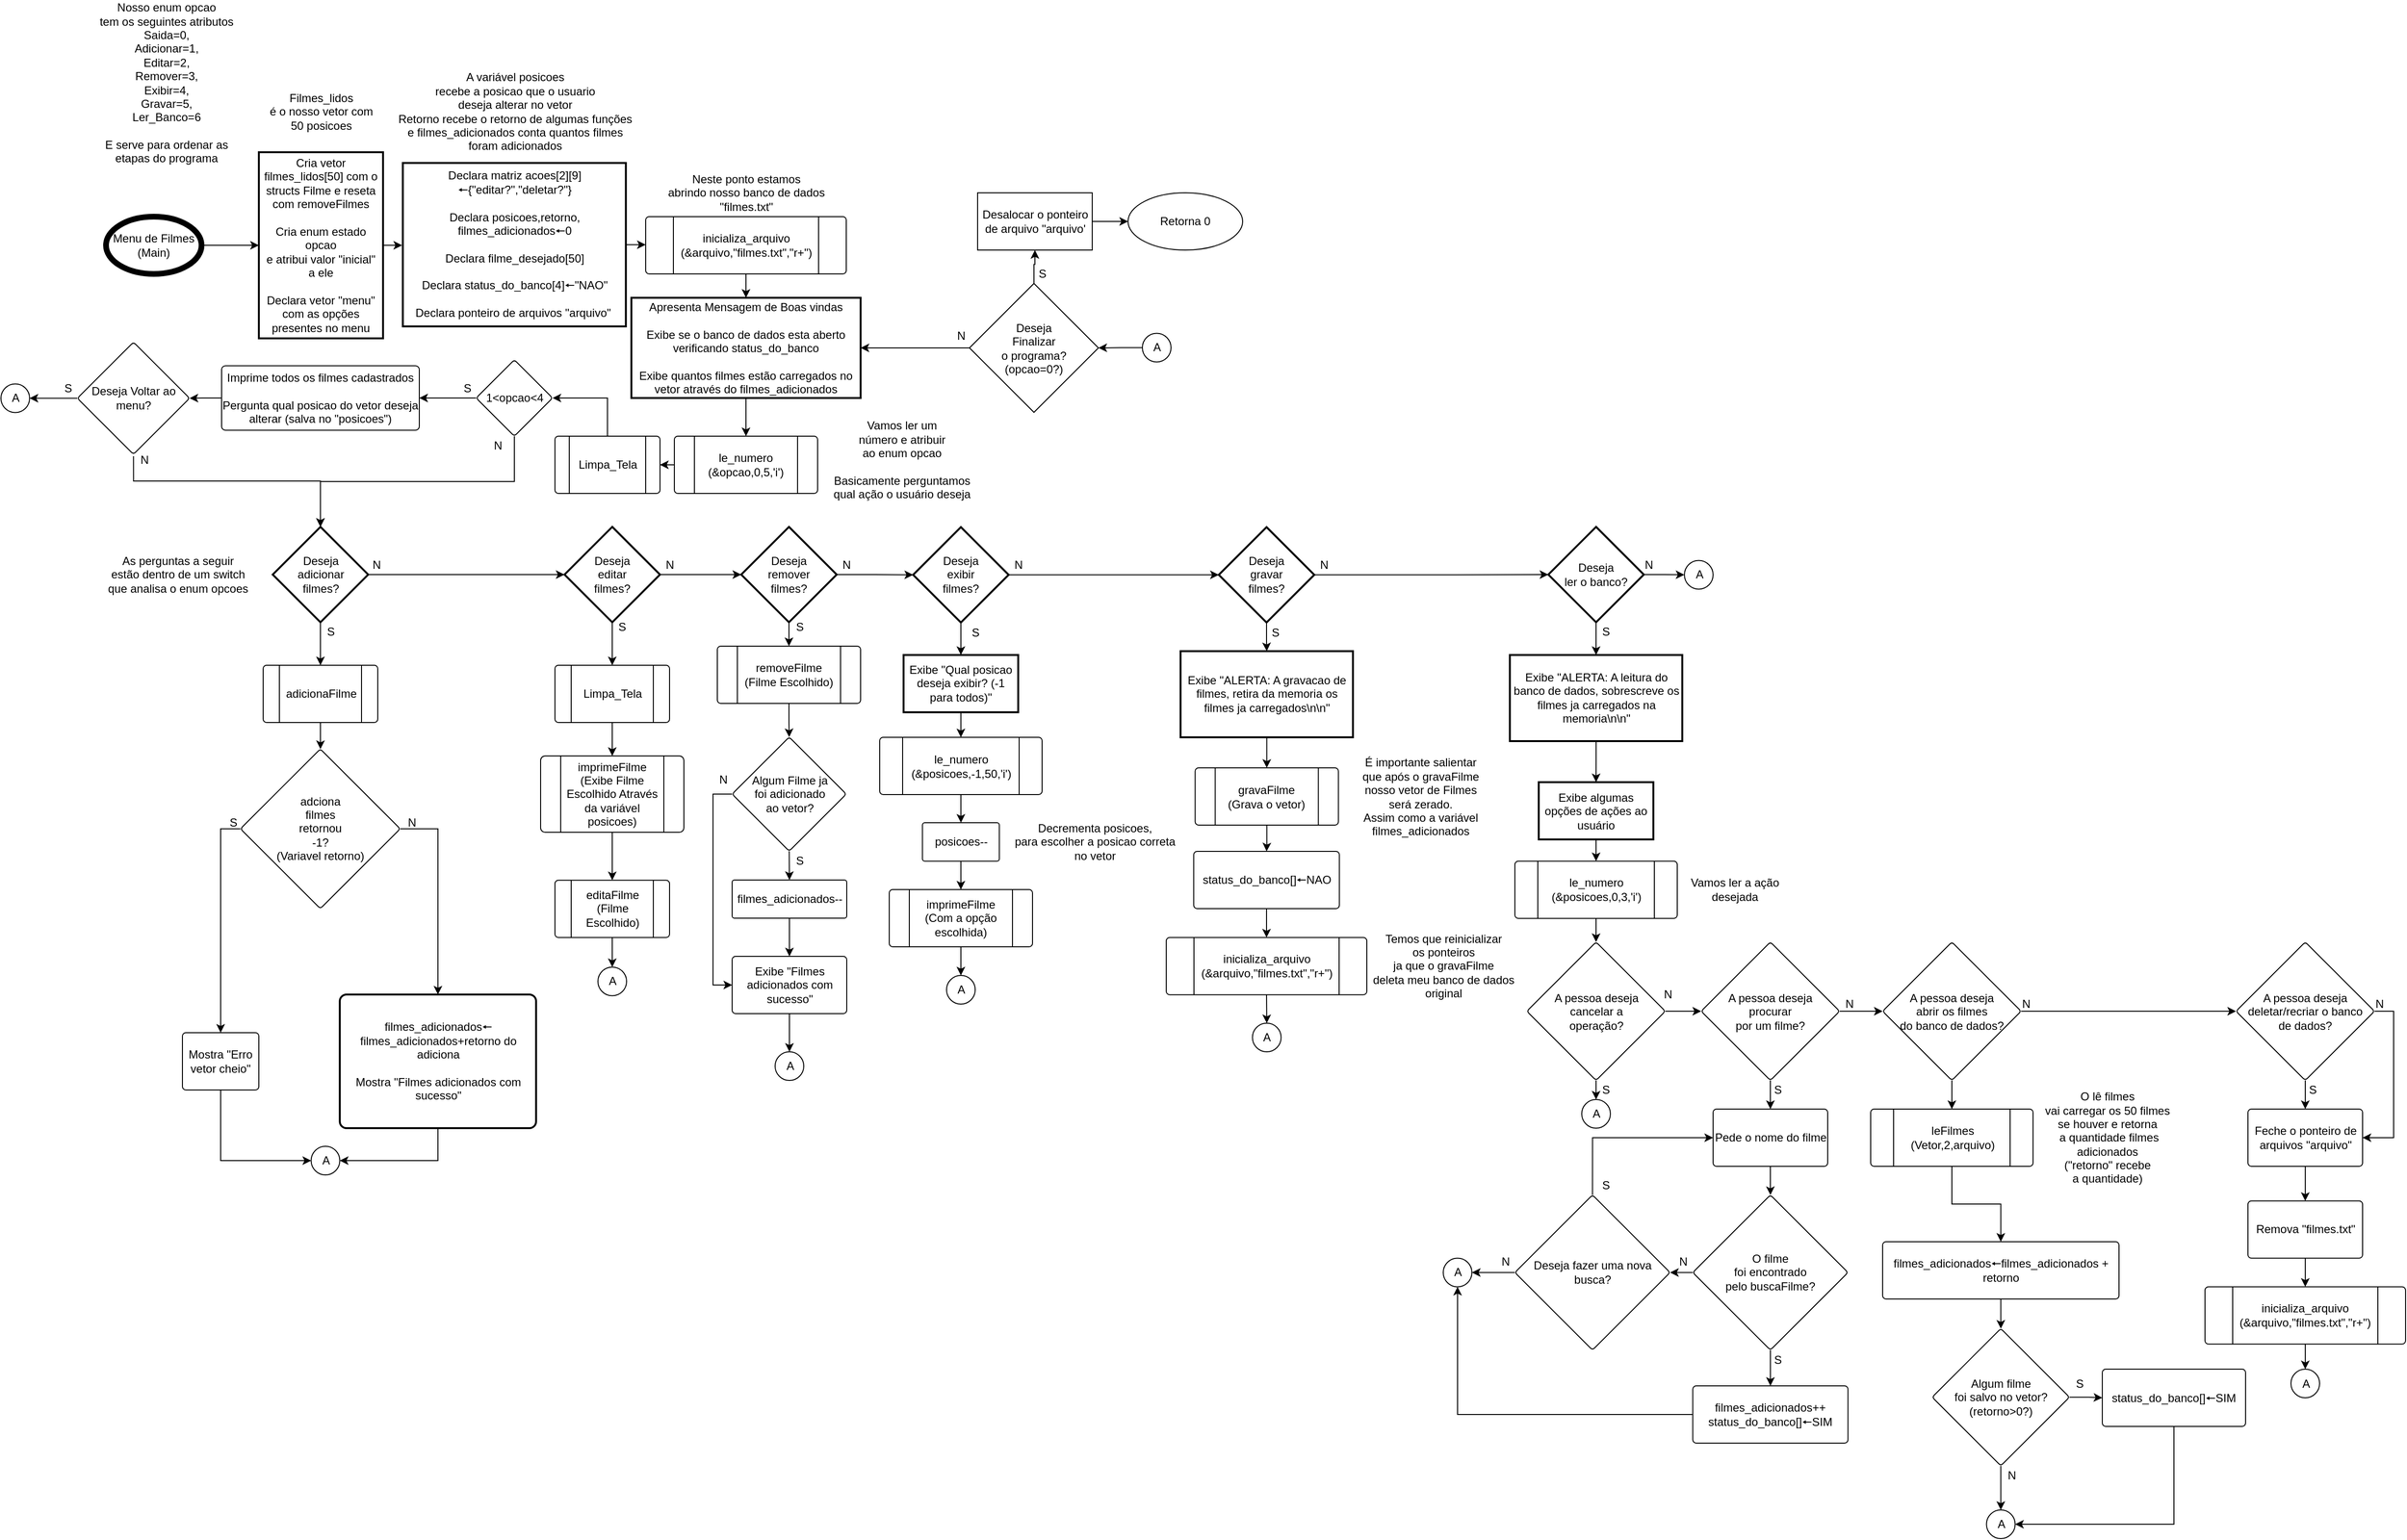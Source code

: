 <mxfile version="16.5.1" type="device"><diagram id="Ud6XmP46p4mkjTQLq35C" name="Página-1"><mxGraphModel dx="2167" dy="1426" grid="1" gridSize="10" guides="1" tooltips="1" connect="1" arrows="1" fold="1" page="1" pageScale="1" pageWidth="827" pageHeight="1169" math="0" shadow="0"><root><mxCell id="0"/><mxCell id="1" parent="0"/><mxCell id="E9pG4shymhDoh3PrT2Rx-2" value="" style="edgeStyle=orthogonalEdgeStyle;rounded=0;orthogonalLoop=1;jettySize=auto;html=1;" parent="1" source="AHd52NthcPXAeGz-p5AB-1" target="E9pG4shymhDoh3PrT2Rx-1" edge="1"><mxGeometry relative="1" as="geometry"/></mxCell><mxCell id="AHd52NthcPXAeGz-p5AB-1" value="Menu de Filmes&lt;br&gt;(Main)" style="strokeWidth=6;html=1;shape=mxgraph.flowchart.start_1;whiteSpace=wrap;" parent="1" vertex="1"><mxGeometry x="-810" y="95" width="100" height="60" as="geometry"/></mxCell><mxCell id="E9pG4shymhDoh3PrT2Rx-10" style="edgeStyle=orthogonalEdgeStyle;rounded=0;orthogonalLoop=1;jettySize=auto;html=1;exitX=0.5;exitY=1;exitDx=0;exitDy=0;entryX=0.5;entryY=0;entryDx=0;entryDy=0;" parent="1" source="AHd52NthcPXAeGz-p5AB-3" target="AHd52NthcPXAeGz-p5AB-107" edge="1"><mxGeometry relative="1" as="geometry"/></mxCell><mxCell id="AHd52NthcPXAeGz-p5AB-3" value="Apresenta Mensagem de Boas vindas&lt;br&gt;&lt;br&gt;Exibe se o banco de dados esta aberto verificando status_do_banco&lt;br&gt;&lt;br&gt;Exibe quantos filmes estão carregados no vetor através do filmes_adicionados" style="whiteSpace=wrap;html=1;strokeWidth=2;" parent="1" vertex="1"><mxGeometry x="-260" y="180" width="240" height="105" as="geometry"/></mxCell><mxCell id="E9pG4shymhDoh3PrT2Rx-18" value="" style="edgeStyle=orthogonalEdgeStyle;rounded=0;orthogonalLoop=1;jettySize=auto;html=1;" parent="1" source="AHd52NthcPXAeGz-p5AB-107" target="E9pG4shymhDoh3PrT2Rx-17" edge="1"><mxGeometry relative="1" as="geometry"/></mxCell><mxCell id="AHd52NthcPXAeGz-p5AB-107" value="le_numero&lt;br&gt;(&amp;amp;opcao,0,5,'i')" style="verticalLabelPosition=middle;verticalAlign=middle;html=1;shape=process;whiteSpace=wrap;rounded=1;size=0.14;arcSize=6;labelPosition=center;align=center;" parent="1" vertex="1"><mxGeometry x="-215" y="325" width="150" height="60" as="geometry"/></mxCell><mxCell id="98pu4lD_lLk-Yy8EJaFT-3" style="edgeStyle=orthogonalEdgeStyle;rounded=0;orthogonalLoop=1;jettySize=auto;html=1;exitX=0.5;exitY=1;exitDx=0;exitDy=0;exitPerimeter=0;entryX=0.5;entryY=0;entryDx=0;entryDy=0;" parent="1" source="AHd52NthcPXAeGz-p5AB-115" target="98pu4lD_lLk-Yy8EJaFT-2" edge="1"><mxGeometry relative="1" as="geometry"/></mxCell><mxCell id="98pu4lD_lLk-Yy8EJaFT-22" value="" style="edgeStyle=orthogonalEdgeStyle;rounded=0;orthogonalLoop=1;jettySize=auto;html=1;" parent="1" source="AHd52NthcPXAeGz-p5AB-115" target="98pu4lD_lLk-Yy8EJaFT-21" edge="1"><mxGeometry relative="1" as="geometry"/></mxCell><mxCell id="AHd52NthcPXAeGz-p5AB-115" value="Deseja&lt;br&gt;adicionar&lt;br&gt;filmes?" style="strokeWidth=2;html=1;shape=mxgraph.flowchart.decision;whiteSpace=wrap;" parent="1" vertex="1"><mxGeometry x="-635.5" y="420" width="100" height="100" as="geometry"/></mxCell><mxCell id="98pu4lD_lLk-Yy8EJaFT-5" value="" style="edgeStyle=orthogonalEdgeStyle;rounded=0;orthogonalLoop=1;jettySize=auto;html=1;" parent="1" source="98pu4lD_lLk-Yy8EJaFT-2" target="98pu4lD_lLk-Yy8EJaFT-4" edge="1"><mxGeometry relative="1" as="geometry"/></mxCell><mxCell id="98pu4lD_lLk-Yy8EJaFT-2" value="adicionaFilme" style="verticalLabelPosition=middle;verticalAlign=middle;html=1;shape=process;whiteSpace=wrap;rounded=1;size=0.14;arcSize=6;labelPosition=center;align=center;" parent="1" vertex="1"><mxGeometry x="-645.5" y="565" width="120" height="60" as="geometry"/></mxCell><mxCell id="98pu4lD_lLk-Yy8EJaFT-24" style="edgeStyle=orthogonalEdgeStyle;rounded=0;orthogonalLoop=1;jettySize=auto;html=1;exitX=0;exitY=0.5;exitDx=0;exitDy=0;entryX=0.5;entryY=0;entryDx=0;entryDy=0;" parent="1" source="98pu4lD_lLk-Yy8EJaFT-4" target="98pu4lD_lLk-Yy8EJaFT-16" edge="1"><mxGeometry relative="1" as="geometry"/></mxCell><mxCell id="98pu4lD_lLk-Yy8EJaFT-25" style="edgeStyle=orthogonalEdgeStyle;rounded=0;orthogonalLoop=1;jettySize=auto;html=1;exitX=1;exitY=0.5;exitDx=0;exitDy=0;entryX=0.5;entryY=0;entryDx=0;entryDy=0;" parent="1" source="98pu4lD_lLk-Yy8EJaFT-4" target="98pu4lD_lLk-Yy8EJaFT-7" edge="1"><mxGeometry relative="1" as="geometry"/></mxCell><mxCell id="98pu4lD_lLk-Yy8EJaFT-4" value="adciona&lt;br&gt;filmes&lt;br&gt;retornou&lt;br&gt;-1? &lt;br&gt;(Variavel retorno)" style="rhombus;whiteSpace=wrap;html=1;rounded=1;arcSize=6;" parent="1" vertex="1"><mxGeometry x="-669.25" y="652.75" width="167.25" height="167.25" as="geometry"/></mxCell><mxCell id="98pu4lD_lLk-Yy8EJaFT-28" style="edgeStyle=orthogonalEdgeStyle;rounded=0;orthogonalLoop=1;jettySize=auto;html=1;exitX=0.5;exitY=1;exitDx=0;exitDy=0;entryX=1;entryY=0.5;entryDx=0;entryDy=0;entryPerimeter=0;" parent="1" source="98pu4lD_lLk-Yy8EJaFT-7" target="98pu4lD_lLk-Yy8EJaFT-19" edge="1"><mxGeometry relative="1" as="geometry"/></mxCell><mxCell id="98pu4lD_lLk-Yy8EJaFT-7" value="filmes_adicionados🠔&lt;br&gt;filmes_adicionados+retorno do adiciona&lt;br&gt;&lt;br&gt;Mostra &quot;Filmes adicionados com sucesso&quot;" style="rounded=1;whiteSpace=wrap;html=1;absoluteArcSize=1;arcSize=14;strokeWidth=2;" parent="1" vertex="1"><mxGeometry x="-565.25" y="910" width="205.5" height="140" as="geometry"/></mxCell><mxCell id="98pu4lD_lLk-Yy8EJaFT-14" value="N" style="text;html=1;align=center;verticalAlign=middle;resizable=0;points=[];autosize=1;strokeColor=none;fillColor=none;" parent="1" vertex="1"><mxGeometry x="-500" y="720" width="20" height="20" as="geometry"/></mxCell><mxCell id="98pu4lD_lLk-Yy8EJaFT-15" value="S" style="text;html=1;align=center;verticalAlign=middle;resizable=0;points=[];autosize=1;strokeColor=none;fillColor=none;" parent="1" vertex="1"><mxGeometry x="-585.5" y="520" width="20" height="20" as="geometry"/></mxCell><mxCell id="98pu4lD_lLk-Yy8EJaFT-27" style="edgeStyle=orthogonalEdgeStyle;rounded=0;orthogonalLoop=1;jettySize=auto;html=1;exitX=0.5;exitY=1;exitDx=0;exitDy=0;entryX=0;entryY=0.5;entryDx=0;entryDy=0;entryPerimeter=0;" parent="1" source="98pu4lD_lLk-Yy8EJaFT-16" target="98pu4lD_lLk-Yy8EJaFT-19" edge="1"><mxGeometry relative="1" as="geometry"/></mxCell><mxCell id="98pu4lD_lLk-Yy8EJaFT-16" value="Mostra &quot;Erro vetor cheio&quot;" style="whiteSpace=wrap;html=1;rounded=1;arcSize=6;" parent="1" vertex="1"><mxGeometry x="-730" y="950" width="80" height="60" as="geometry"/></mxCell><mxCell id="98pu4lD_lLk-Yy8EJaFT-19" value="A" style="verticalLabelPosition=middle;verticalAlign=middle;html=1;shape=mxgraph.flowchart.on-page_reference;labelPosition=center;align=center;" parent="1" vertex="1"><mxGeometry x="-595.25" y="1069" width="30" height="30" as="geometry"/></mxCell><mxCell id="98pu4lD_lLk-Yy8EJaFT-55" value="" style="edgeStyle=orthogonalEdgeStyle;rounded=0;orthogonalLoop=1;jettySize=auto;html=1;" parent="1" source="98pu4lD_lLk-Yy8EJaFT-21" target="98pu4lD_lLk-Yy8EJaFT-54" edge="1"><mxGeometry relative="1" as="geometry"/></mxCell><mxCell id="uqaO4iVLsbsrMHPiKh4o-12" style="edgeStyle=orthogonalEdgeStyle;rounded=0;orthogonalLoop=1;jettySize=auto;html=1;exitX=0.5;exitY=1;exitDx=0;exitDy=0;exitPerimeter=0;entryX=0.5;entryY=0;entryDx=0;entryDy=0;" parent="1" source="98pu4lD_lLk-Yy8EJaFT-21" target="uqaO4iVLsbsrMHPiKh4o-11" edge="1"><mxGeometry relative="1" as="geometry"/></mxCell><mxCell id="98pu4lD_lLk-Yy8EJaFT-21" value="Deseja&lt;br&gt;editar&lt;br&gt;filmes?" style="strokeWidth=2;html=1;shape=mxgraph.flowchart.decision;whiteSpace=wrap;" parent="1" vertex="1"><mxGeometry x="-330" y="420" width="100" height="100" as="geometry"/></mxCell><mxCell id="98pu4lD_lLk-Yy8EJaFT-23" value="N" style="text;html=1;align=center;verticalAlign=middle;resizable=0;points=[];autosize=1;strokeColor=none;fillColor=none;" parent="1" vertex="1"><mxGeometry x="-537.5" y="450" width="20" height="20" as="geometry"/></mxCell><mxCell id="98pu4lD_lLk-Yy8EJaFT-26" value="S" style="text;html=1;align=center;verticalAlign=middle;resizable=0;points=[];autosize=1;strokeColor=none;fillColor=none;" parent="1" vertex="1"><mxGeometry x="-687" y="720" width="20" height="20" as="geometry"/></mxCell><mxCell id="98pu4lD_lLk-Yy8EJaFT-31" value="S" style="text;html=1;align=center;verticalAlign=middle;resizable=0;points=[];autosize=1;strokeColor=none;fillColor=none;" parent="1" vertex="1"><mxGeometry x="-280" y="515" width="20" height="20" as="geometry"/></mxCell><mxCell id="98pu4lD_lLk-Yy8EJaFT-42" style="edgeStyle=orthogonalEdgeStyle;rounded=0;orthogonalLoop=1;jettySize=auto;html=1;exitX=0.5;exitY=1;exitDx=0;exitDy=0;entryX=0.5;entryY=0;entryDx=0;entryDy=0;" parent="1" source="98pu4lD_lLk-Yy8EJaFT-39" target="98pu4lD_lLk-Yy8EJaFT-41" edge="1"><mxGeometry relative="1" as="geometry"/></mxCell><mxCell id="98pu4lD_lLk-Yy8EJaFT-39" value="imprimeFilme&lt;br&gt;(Exibe Filme Escolhido Através da variável posicoes)" style="verticalLabelPosition=middle;verticalAlign=middle;html=1;shape=process;whiteSpace=wrap;rounded=1;size=0.14;arcSize=6;labelPosition=center;align=center;" parent="1" vertex="1"><mxGeometry x="-355" y="660" width="150" height="80" as="geometry"/></mxCell><mxCell id="98pu4lD_lLk-Yy8EJaFT-44" style="edgeStyle=orthogonalEdgeStyle;rounded=0;orthogonalLoop=1;jettySize=auto;html=1;exitX=0.5;exitY=1;exitDx=0;exitDy=0;entryX=0.5;entryY=0;entryDx=0;entryDy=0;entryPerimeter=0;" parent="1" source="98pu4lD_lLk-Yy8EJaFT-41" target="98pu4lD_lLk-Yy8EJaFT-43" edge="1"><mxGeometry relative="1" as="geometry"/></mxCell><mxCell id="98pu4lD_lLk-Yy8EJaFT-41" value="editaFilme&lt;br&gt;(Filme Escolhido)" style="verticalLabelPosition=middle;verticalAlign=middle;html=1;shape=process;whiteSpace=wrap;rounded=1;size=0.14;arcSize=6;labelPosition=center;align=center;" parent="1" vertex="1"><mxGeometry x="-340" y="790.25" width="120" height="60" as="geometry"/></mxCell><mxCell id="98pu4lD_lLk-Yy8EJaFT-43" value="A" style="verticalLabelPosition=middle;verticalAlign=middle;html=1;shape=mxgraph.flowchart.on-page_reference;labelPosition=center;align=center;" parent="1" vertex="1"><mxGeometry x="-295" y="881.25" width="30" height="30" as="geometry"/></mxCell><mxCell id="98pu4lD_lLk-Yy8EJaFT-84" value="" style="edgeStyle=orthogonalEdgeStyle;rounded=0;orthogonalLoop=1;jettySize=auto;html=1;" parent="1" source="98pu4lD_lLk-Yy8EJaFT-54" target="98pu4lD_lLk-Yy8EJaFT-83" edge="1"><mxGeometry relative="1" as="geometry"/></mxCell><mxCell id="fxaLZQogi-Dg_vudFJuK-6" style="edgeStyle=orthogonalEdgeStyle;rounded=0;orthogonalLoop=1;jettySize=auto;html=1;exitX=0.5;exitY=1;exitDx=0;exitDy=0;exitPerimeter=0;entryX=0.5;entryY=0;entryDx=0;entryDy=0;" parent="1" source="98pu4lD_lLk-Yy8EJaFT-54" edge="1"><mxGeometry relative="1" as="geometry"><mxPoint x="-95" y="545" as="targetPoint"/></mxGeometry></mxCell><mxCell id="98pu4lD_lLk-Yy8EJaFT-54" value="Deseja&lt;br&gt;remover&lt;br&gt;filmes?" style="strokeWidth=2;html=1;shape=mxgraph.flowchart.decision;whiteSpace=wrap;" parent="1" vertex="1"><mxGeometry x="-145" y="420" width="100" height="100" as="geometry"/></mxCell><mxCell id="98pu4lD_lLk-Yy8EJaFT-56" value="N" style="text;html=1;align=center;verticalAlign=middle;resizable=0;points=[];autosize=1;strokeColor=none;fillColor=none;" parent="1" vertex="1"><mxGeometry x="-230.5" y="450" width="20" height="20" as="geometry"/></mxCell><mxCell id="98pu4lD_lLk-Yy8EJaFT-65" value="S" style="text;html=1;align=center;verticalAlign=middle;resizable=0;points=[];autosize=1;strokeColor=none;fillColor=none;" parent="1" vertex="1"><mxGeometry x="-94.5" y="515" width="20" height="20" as="geometry"/></mxCell><mxCell id="uqaO4iVLsbsrMHPiKh4o-15" value="" style="edgeStyle=orthogonalEdgeStyle;rounded=0;orthogonalLoop=1;jettySize=auto;html=1;" parent="1" source="98pu4lD_lLk-Yy8EJaFT-77" target="uqaO4iVLsbsrMHPiKh4o-14" edge="1"><mxGeometry relative="1" as="geometry"/></mxCell><mxCell id="98pu4lD_lLk-Yy8EJaFT-77" value="removeFilme&lt;br&gt;(Filme Escolhido)" style="verticalLabelPosition=middle;verticalAlign=middle;html=1;shape=process;whiteSpace=wrap;rounded=1;size=0.14;arcSize=6;labelPosition=center;align=center;" parent="1" vertex="1"><mxGeometry x="-170" y="545" width="150" height="60" as="geometry"/></mxCell><mxCell id="98pu4lD_lLk-Yy8EJaFT-81" value="A" style="verticalLabelPosition=middle;verticalAlign=middle;html=1;shape=mxgraph.flowchart.on-page_reference;labelPosition=center;align=center;" parent="1" vertex="1"><mxGeometry x="-109.5" y="970" width="30" height="30" as="geometry"/></mxCell><mxCell id="98pu4lD_lLk-Yy8EJaFT-105" value="" style="edgeStyle=orthogonalEdgeStyle;rounded=0;orthogonalLoop=1;jettySize=auto;html=1;" parent="1" source="98pu4lD_lLk-Yy8EJaFT-83" target="98pu4lD_lLk-Yy8EJaFT-104" edge="1"><mxGeometry relative="1" as="geometry"/></mxCell><mxCell id="uqaO4iVLsbsrMHPiKh4o-27" value="" style="edgeStyle=orthogonalEdgeStyle;rounded=0;orthogonalLoop=1;jettySize=auto;html=1;" parent="1" source="98pu4lD_lLk-Yy8EJaFT-83" target="uqaO4iVLsbsrMHPiKh4o-26" edge="1"><mxGeometry relative="1" as="geometry"/></mxCell><mxCell id="98pu4lD_lLk-Yy8EJaFT-83" value="Deseja&lt;br&gt;exibir&lt;br&gt;filmes?" style="strokeWidth=2;html=1;shape=mxgraph.flowchart.decision;whiteSpace=wrap;" parent="1" vertex="1"><mxGeometry x="35" y="420.25" width="100" height="100" as="geometry"/></mxCell><mxCell id="98pu4lD_lLk-Yy8EJaFT-85" value="N" style="text;html=1;align=center;verticalAlign=middle;resizable=0;points=[];autosize=1;strokeColor=none;fillColor=none;" parent="1" vertex="1"><mxGeometry x="-45" y="450" width="20" height="20" as="geometry"/></mxCell><mxCell id="uqaO4iVLsbsrMHPiKh4o-32" style="edgeStyle=orthogonalEdgeStyle;rounded=0;orthogonalLoop=1;jettySize=auto;html=1;exitX=0.5;exitY=1;exitDx=0;exitDy=0;entryX=0.5;entryY=0;entryDx=0;entryDy=0;entryPerimeter=0;" parent="1" source="98pu4lD_lLk-Yy8EJaFT-99" target="98pu4lD_lLk-Yy8EJaFT-101" edge="1"><mxGeometry relative="1" as="geometry"/></mxCell><mxCell id="98pu4lD_lLk-Yy8EJaFT-99" value="imprimeFilme&lt;br&gt;(Com a opção escolhida)" style="verticalLabelPosition=middle;verticalAlign=middle;html=1;shape=process;whiteSpace=wrap;rounded=1;size=0.14;arcSize=6;labelPosition=center;align=center;" parent="1" vertex="1"><mxGeometry x="10" y="800" width="150" height="60" as="geometry"/></mxCell><mxCell id="98pu4lD_lLk-Yy8EJaFT-101" value="A" style="verticalLabelPosition=middle;verticalAlign=middle;html=1;shape=mxgraph.flowchart.on-page_reference;labelPosition=center;align=center;" parent="1" vertex="1"><mxGeometry x="70" y="890" width="30" height="30" as="geometry"/></mxCell><mxCell id="Gcl_6N8S_hH8xfXhVwGY-8" value="" style="edgeStyle=orthogonalEdgeStyle;rounded=0;orthogonalLoop=1;jettySize=auto;html=1;" edge="1" parent="1" source="98pu4lD_lLk-Yy8EJaFT-104" target="Gcl_6N8S_hH8xfXhVwGY-7"><mxGeometry relative="1" as="geometry"/></mxCell><mxCell id="Gcl_6N8S_hH8xfXhVwGY-17" style="edgeStyle=orthogonalEdgeStyle;rounded=0;orthogonalLoop=1;jettySize=auto;html=1;exitX=1;exitY=0.5;exitDx=0;exitDy=0;exitPerimeter=0;entryX=0;entryY=0.5;entryDx=0;entryDy=0;entryPerimeter=0;" edge="1" parent="1" source="98pu4lD_lLk-Yy8EJaFT-104" target="Gcl_6N8S_hH8xfXhVwGY-16"><mxGeometry relative="1" as="geometry"/></mxCell><mxCell id="98pu4lD_lLk-Yy8EJaFT-104" value="Deseja&lt;br&gt;gravar&lt;br&gt;filmes?" style="strokeWidth=2;html=1;shape=mxgraph.flowchart.decision;whiteSpace=wrap;" parent="1" vertex="1"><mxGeometry x="355" y="420.25" width="100" height="100" as="geometry"/></mxCell><mxCell id="98pu4lD_lLk-Yy8EJaFT-106" value="N" style="text;html=1;align=center;verticalAlign=middle;resizable=0;points=[];autosize=1;strokeColor=none;fillColor=none;" parent="1" vertex="1"><mxGeometry x="135" y="450.25" width="20" height="20" as="geometry"/></mxCell><mxCell id="Gcl_6N8S_hH8xfXhVwGY-11" value="" style="edgeStyle=orthogonalEdgeStyle;rounded=0;orthogonalLoop=1;jettySize=auto;html=1;" edge="1" parent="1" source="98pu4lD_lLk-Yy8EJaFT-107" target="Gcl_6N8S_hH8xfXhVwGY-10"><mxGeometry relative="1" as="geometry"/></mxCell><mxCell id="98pu4lD_lLk-Yy8EJaFT-107" value="gravaFilme&lt;br&gt;(Grava o vetor)" style="verticalLabelPosition=middle;verticalAlign=middle;html=1;shape=process;whiteSpace=wrap;rounded=1;size=0.14;arcSize=6;labelPosition=center;align=center;" parent="1" vertex="1"><mxGeometry x="330.25" y="672.5" width="150" height="60" as="geometry"/></mxCell><mxCell id="98pu4lD_lLk-Yy8EJaFT-110" value="S" style="text;html=1;align=center;verticalAlign=middle;resizable=0;points=[];autosize=1;strokeColor=none;fillColor=none;" parent="1" vertex="1"><mxGeometry x="404" y="520.5" width="20" height="20" as="geometry"/></mxCell><mxCell id="98pu4lD_lLk-Yy8EJaFT-112" value="A" style="verticalLabelPosition=middle;verticalAlign=middle;html=1;shape=mxgraph.flowchart.on-page_reference;labelPosition=center;align=center;" parent="1" vertex="1"><mxGeometry x="390.25" y="940" width="30" height="30" as="geometry"/></mxCell><mxCell id="fxaLZQogi-Dg_vudFJuK-13" value="N" style="text;html=1;align=center;verticalAlign=middle;resizable=0;points=[];autosize=1;strokeColor=none;fillColor=none;" parent="1" vertex="1"><mxGeometry x="455" y="450" width="20" height="20" as="geometry"/></mxCell><mxCell id="E9pG4shymhDoh3PrT2Rx-5" value="" style="edgeStyle=orthogonalEdgeStyle;rounded=0;orthogonalLoop=1;jettySize=auto;html=1;" parent="1" source="E9pG4shymhDoh3PrT2Rx-1" target="E9pG4shymhDoh3PrT2Rx-4" edge="1"><mxGeometry relative="1" as="geometry"/></mxCell><mxCell id="E9pG4shymhDoh3PrT2Rx-1" value="&lt;span&gt;Cria vetor filmes_lidos[50] com o structs Filme e reseta com removeFilmes&lt;/span&gt;&lt;br&gt;&lt;br&gt;&lt;span&gt;Cria enum estado opcao&lt;/span&gt;&lt;br&gt;&lt;span&gt;e atribui valor &quot;inicial&quot;&lt;/span&gt;&lt;br&gt;&lt;span&gt;a ele&lt;/span&gt;&lt;br&gt;&lt;br&gt;&lt;span&gt;Declara vetor &quot;menu&quot; com as opções presentes no menu&lt;/span&gt;" style="whiteSpace=wrap;html=1;strokeWidth=2;" parent="1" vertex="1"><mxGeometry x="-650" y="27.5" width="130" height="195" as="geometry"/></mxCell><mxCell id="E9pG4shymhDoh3PrT2Rx-3" value="Nosso enum opcao&lt;br&gt;tem os seguintes atributos&lt;br&gt;&lt;div&gt;Saida=0,&lt;/div&gt;&lt;div&gt;Adicionar=1,&lt;/div&gt;&lt;div&gt;Editar=2,&lt;/div&gt;&lt;div&gt;Remover=3,&lt;/div&gt;&lt;div&gt;Exibir=4,&lt;/div&gt;&lt;div&gt;Gravar=5,&lt;/div&gt;&lt;div&gt;Ler_Banco=6&lt;br&gt;&lt;br&gt;E serve para ordenar as &lt;br&gt;etapas do programa&lt;/div&gt;" style="text;html=1;align=center;verticalAlign=middle;resizable=0;points=[];autosize=1;strokeColor=none;fillColor=none;" parent="1" vertex="1"><mxGeometry x="-827" y="-130" width="160" height="170" as="geometry"/></mxCell><mxCell id="E9pG4shymhDoh3PrT2Rx-7" style="edgeStyle=orthogonalEdgeStyle;rounded=0;orthogonalLoop=1;jettySize=auto;html=1;exitX=1;exitY=0.5;exitDx=0;exitDy=0;entryX=0;entryY=0.5;entryDx=0;entryDy=0;" parent="1" source="E9pG4shymhDoh3PrT2Rx-4" target="E9pG4shymhDoh3PrT2Rx-6" edge="1"><mxGeometry relative="1" as="geometry"/></mxCell><mxCell id="E9pG4shymhDoh3PrT2Rx-4" value="Declara matriz acoes[2][9]&lt;br&gt;🠔{&quot;editar?&quot;,&quot;deletar?&quot;}&lt;br&gt;&lt;br&gt;&lt;span&gt;Declara posicoes,retorno,&lt;br&gt;filmes_adicionados&lt;/span&gt;🠔0&lt;br&gt;&lt;br&gt;Declara filme_desejado[50]&lt;br&gt;&lt;br&gt;&lt;span&gt;Declara status_do_banco[4]&lt;/span&gt;🠔&lt;span&gt;&quot;NAO&quot;&lt;/span&gt;&lt;br&gt;&lt;br&gt;Declara ponteiro de arquivos &quot;arquivo&quot;&lt;span&gt;&amp;nbsp;&lt;/span&gt;" style="whiteSpace=wrap;html=1;strokeWidth=2;" parent="1" vertex="1"><mxGeometry x="-499.25" y="38.75" width="233.5" height="171.25" as="geometry"/></mxCell><mxCell id="E9pG4shymhDoh3PrT2Rx-8" style="edgeStyle=orthogonalEdgeStyle;rounded=0;orthogonalLoop=1;jettySize=auto;html=1;exitX=0.5;exitY=1;exitDx=0;exitDy=0;entryX=0.5;entryY=0;entryDx=0;entryDy=0;" parent="1" source="E9pG4shymhDoh3PrT2Rx-6" target="AHd52NthcPXAeGz-p5AB-3" edge="1"><mxGeometry relative="1" as="geometry"/></mxCell><mxCell id="E9pG4shymhDoh3PrT2Rx-6" value="inicializa_arquivo&lt;br&gt;(&amp;amp;arquivo,&quot;filmes.txt&quot;,&quot;r+&quot;)" style="verticalLabelPosition=middle;verticalAlign=middle;html=1;shape=process;whiteSpace=wrap;rounded=1;size=0.14;arcSize=6;labelPosition=center;align=center;" parent="1" vertex="1"><mxGeometry x="-245" y="95" width="210" height="60" as="geometry"/></mxCell><mxCell id="E9pG4shymhDoh3PrT2Rx-9" value="Neste ponto estamos &lt;br&gt;abrindo nosso banco de dados&lt;br&gt;&quot;filmes.txt&quot;" style="text;html=1;align=center;verticalAlign=middle;resizable=0;points=[];autosize=1;strokeColor=none;fillColor=none;" parent="1" vertex="1"><mxGeometry x="-230" y="45" width="180" height="50" as="geometry"/></mxCell><mxCell id="E9pG4shymhDoh3PrT2Rx-11" value="Vamos ler um&lt;br&gt;número e atribuir&lt;br&gt;ao enum opcao&lt;br&gt;&lt;br&gt;Basicamente perguntamos&lt;br&gt;qual ação o usuário deseja" style="text;html=1;align=center;verticalAlign=middle;resizable=0;points=[];autosize=1;strokeColor=none;fillColor=none;" parent="1" vertex="1"><mxGeometry x="-57.5" y="305" width="160" height="90" as="geometry"/></mxCell><mxCell id="E9pG4shymhDoh3PrT2Rx-20" style="edgeStyle=orthogonalEdgeStyle;rounded=0;orthogonalLoop=1;jettySize=auto;html=1;exitX=0;exitY=0.5;exitDx=0;exitDy=0;entryX=1;entryY=0.5;entryDx=0;entryDy=0;" parent="1" source="E9pG4shymhDoh3PrT2Rx-12" target="E9pG4shymhDoh3PrT2Rx-14" edge="1"><mxGeometry relative="1" as="geometry"/></mxCell><mxCell id="E9pG4shymhDoh3PrT2Rx-23" style="edgeStyle=orthogonalEdgeStyle;rounded=0;orthogonalLoop=1;jettySize=auto;html=1;exitX=0.5;exitY=1;exitDx=0;exitDy=0;entryX=0.5;entryY=0;entryDx=0;entryDy=0;entryPerimeter=0;" parent="1" source="E9pG4shymhDoh3PrT2Rx-12" target="AHd52NthcPXAeGz-p5AB-115" edge="1"><mxGeometry relative="1" as="geometry"/></mxCell><mxCell id="E9pG4shymhDoh3PrT2Rx-12" value="1&amp;lt;opcao&amp;lt;4" style="rhombus;whiteSpace=wrap;html=1;rounded=1;arcSize=6;" parent="1" vertex="1"><mxGeometry x="-422.5" y="245" width="80" height="80" as="geometry"/></mxCell><mxCell id="uqaO4iVLsbsrMHPiKh4o-3" value="" style="edgeStyle=orthogonalEdgeStyle;rounded=0;orthogonalLoop=1;jettySize=auto;html=1;" parent="1" source="E9pG4shymhDoh3PrT2Rx-14" target="uqaO4iVLsbsrMHPiKh4o-2" edge="1"><mxGeometry relative="1" as="geometry"/></mxCell><mxCell id="E9pG4shymhDoh3PrT2Rx-14" value="Imprime todos os filmes cadastrados&lt;br&gt;&lt;br&gt;Pergunta qual posicao do vetor deseja alterar (salva no &quot;posicoes&quot;)" style="whiteSpace=wrap;html=1;rounded=1;arcSize=6;" parent="1" vertex="1"><mxGeometry x="-689" y="251.25" width="207" height="67.5" as="geometry"/></mxCell><mxCell id="E9pG4shymhDoh3PrT2Rx-19" style="edgeStyle=orthogonalEdgeStyle;rounded=0;orthogonalLoop=1;jettySize=auto;html=1;exitX=0.5;exitY=0;exitDx=0;exitDy=0;entryX=1;entryY=0.5;entryDx=0;entryDy=0;" parent="1" source="E9pG4shymhDoh3PrT2Rx-17" target="E9pG4shymhDoh3PrT2Rx-12" edge="1"><mxGeometry relative="1" as="geometry"/></mxCell><mxCell id="E9pG4shymhDoh3PrT2Rx-17" value="Limpa_Tela" style="verticalLabelPosition=middle;verticalAlign=middle;html=1;shape=process;whiteSpace=wrap;rounded=1;size=0.14;arcSize=6;labelPosition=center;align=center;" parent="1" vertex="1"><mxGeometry x="-340" y="325" width="110" height="60" as="geometry"/></mxCell><mxCell id="E9pG4shymhDoh3PrT2Rx-21" value="S" style="text;html=1;align=center;verticalAlign=middle;resizable=0;points=[];autosize=1;strokeColor=none;fillColor=none;" parent="1" vertex="1"><mxGeometry x="-442.5" y="265" width="20" height="20" as="geometry"/></mxCell><mxCell id="E9pG4shymhDoh3PrT2Rx-24" value="N" style="text;html=1;align=center;verticalAlign=middle;resizable=0;points=[];autosize=1;strokeColor=none;fillColor=none;" parent="1" vertex="1"><mxGeometry x="-410" y="325" width="20" height="20" as="geometry"/></mxCell><mxCell id="E9pG4shymhDoh3PrT2Rx-25" value="As perguntas a seguir&lt;br&gt;estão dentro de um switch&lt;br&gt;que analisa o enum opcoes" style="text;html=1;align=center;verticalAlign=middle;resizable=0;points=[];autosize=1;strokeColor=none;fillColor=none;" parent="1" vertex="1"><mxGeometry x="-815.5" y="445" width="160" height="50" as="geometry"/></mxCell><mxCell id="uqaO4iVLsbsrMHPiKh4o-4" style="edgeStyle=orthogonalEdgeStyle;rounded=0;orthogonalLoop=1;jettySize=auto;html=1;exitX=0.5;exitY=1;exitDx=0;exitDy=0;entryX=0.5;entryY=0;entryDx=0;entryDy=0;entryPerimeter=0;" parent="1" edge="1"><mxGeometry relative="1" as="geometry"><mxPoint x="-781.25" y="346.0" as="sourcePoint"/><mxPoint x="-585.5" y="420" as="targetPoint"/><Array as="points"><mxPoint x="-781" y="372"/><mxPoint x="-585" y="372"/></Array></mxGeometry></mxCell><mxCell id="uqaO4iVLsbsrMHPiKh4o-9" style="edgeStyle=orthogonalEdgeStyle;rounded=0;orthogonalLoop=1;jettySize=auto;html=1;exitX=0;exitY=0.5;exitDx=0;exitDy=0;entryX=1;entryY=0.5;entryDx=0;entryDy=0;entryPerimeter=0;" parent="1" source="uqaO4iVLsbsrMHPiKh4o-2" target="uqaO4iVLsbsrMHPiKh4o-8" edge="1"><mxGeometry relative="1" as="geometry"/></mxCell><mxCell id="uqaO4iVLsbsrMHPiKh4o-2" value="Deseja Voltar ao menu?" style="rhombus;whiteSpace=wrap;html=1;rounded=1;arcSize=6;" parent="1" vertex="1"><mxGeometry x="-840" y="226.5" width="117.5" height="117.5" as="geometry"/></mxCell><mxCell id="uqaO4iVLsbsrMHPiKh4o-5" value="N" style="text;html=1;align=center;verticalAlign=middle;resizable=0;points=[];autosize=1;strokeColor=none;fillColor=none;" parent="1" vertex="1"><mxGeometry x="-780" y="340" width="20" height="20" as="geometry"/></mxCell><mxCell id="mkdBR2V1JS75_sIh16wS-3" value="" style="edgeStyle=orthogonalEdgeStyle;rounded=0;orthogonalLoop=1;jettySize=auto;html=1;" parent="1" source="uqaO4iVLsbsrMHPiKh4o-6" target="mkdBR2V1JS75_sIh16wS-2" edge="1"><mxGeometry relative="1" as="geometry"/></mxCell><mxCell id="uqaO4iVLsbsrMHPiKh4o-6" value="A" style="verticalLabelPosition=middle;verticalAlign=middle;html=1;shape=mxgraph.flowchart.on-page_reference;labelPosition=center;align=center;" parent="1" vertex="1"><mxGeometry x="275" y="217.25" width="30" height="30" as="geometry"/></mxCell><mxCell id="uqaO4iVLsbsrMHPiKh4o-8" value="A" style="verticalLabelPosition=middle;verticalAlign=middle;html=1;shape=mxgraph.flowchart.on-page_reference;labelPosition=center;align=center;" parent="1" vertex="1"><mxGeometry x="-920" y="270.25" width="30" height="30" as="geometry"/></mxCell><mxCell id="uqaO4iVLsbsrMHPiKh4o-10" value="S" style="text;html=1;align=center;verticalAlign=middle;resizable=0;points=[];autosize=1;strokeColor=none;fillColor=none;" parent="1" vertex="1"><mxGeometry x="-860" y="265" width="20" height="20" as="geometry"/></mxCell><mxCell id="uqaO4iVLsbsrMHPiKh4o-13" style="edgeStyle=orthogonalEdgeStyle;rounded=0;orthogonalLoop=1;jettySize=auto;html=1;exitX=0.5;exitY=1;exitDx=0;exitDy=0;entryX=0.5;entryY=0;entryDx=0;entryDy=0;" parent="1" source="uqaO4iVLsbsrMHPiKh4o-11" target="98pu4lD_lLk-Yy8EJaFT-39" edge="1"><mxGeometry relative="1" as="geometry"/></mxCell><mxCell id="uqaO4iVLsbsrMHPiKh4o-11" value="Limpa_Tela" style="verticalLabelPosition=middle;verticalAlign=middle;html=1;shape=process;whiteSpace=wrap;rounded=1;size=0.14;arcSize=6;labelPosition=center;align=center;" parent="1" vertex="1"><mxGeometry x="-340" y="565" width="120" height="60" as="geometry"/></mxCell><mxCell id="uqaO4iVLsbsrMHPiKh4o-19" style="edgeStyle=orthogonalEdgeStyle;rounded=0;orthogonalLoop=1;jettySize=auto;html=1;exitX=0.5;exitY=1;exitDx=0;exitDy=0;entryX=0.5;entryY=0;entryDx=0;entryDy=0;" parent="1" source="uqaO4iVLsbsrMHPiKh4o-14" target="uqaO4iVLsbsrMHPiKh4o-16" edge="1"><mxGeometry relative="1" as="geometry"/></mxCell><mxCell id="uqaO4iVLsbsrMHPiKh4o-24" style="edgeStyle=orthogonalEdgeStyle;rounded=0;orthogonalLoop=1;jettySize=auto;html=1;exitX=0;exitY=0.5;exitDx=0;exitDy=0;entryX=0;entryY=0.5;entryDx=0;entryDy=0;" parent="1" source="uqaO4iVLsbsrMHPiKh4o-14" target="uqaO4iVLsbsrMHPiKh4o-21" edge="1"><mxGeometry relative="1" as="geometry"/></mxCell><mxCell id="uqaO4iVLsbsrMHPiKh4o-14" value="Algum Filme ja &lt;br&gt;foi adicionado &lt;br&gt;ao vetor?" style="rhombus;whiteSpace=wrap;html=1;rounded=1;arcSize=6;" parent="1" vertex="1"><mxGeometry x="-154.5" y="640.25" width="119.5" height="119.5" as="geometry"/></mxCell><mxCell id="uqaO4iVLsbsrMHPiKh4o-22" value="" style="edgeStyle=orthogonalEdgeStyle;rounded=0;orthogonalLoop=1;jettySize=auto;html=1;" parent="1" source="uqaO4iVLsbsrMHPiKh4o-16" target="uqaO4iVLsbsrMHPiKh4o-21" edge="1"><mxGeometry relative="1" as="geometry"/></mxCell><mxCell id="uqaO4iVLsbsrMHPiKh4o-16" value="filmes_adicionados--" style="whiteSpace=wrap;html=1;rounded=1;arcSize=6;" parent="1" vertex="1"><mxGeometry x="-154.5" y="790" width="120" height="40" as="geometry"/></mxCell><mxCell id="uqaO4iVLsbsrMHPiKh4o-20" value="S" style="text;html=1;align=center;verticalAlign=middle;resizable=0;points=[];autosize=1;strokeColor=none;fillColor=none;" parent="1" vertex="1"><mxGeometry x="-94.5" y="759.75" width="20" height="20" as="geometry"/></mxCell><mxCell id="uqaO4iVLsbsrMHPiKh4o-23" style="edgeStyle=orthogonalEdgeStyle;rounded=0;orthogonalLoop=1;jettySize=auto;html=1;exitX=0.5;exitY=1;exitDx=0;exitDy=0;entryX=0.5;entryY=0;entryDx=0;entryDy=0;entryPerimeter=0;" parent="1" source="uqaO4iVLsbsrMHPiKh4o-21" target="98pu4lD_lLk-Yy8EJaFT-81" edge="1"><mxGeometry relative="1" as="geometry"/></mxCell><mxCell id="uqaO4iVLsbsrMHPiKh4o-21" value="Exibe &quot;Filmes adicionados com sucesso&quot;" style="whiteSpace=wrap;html=1;rounded=1;arcSize=6;" parent="1" vertex="1"><mxGeometry x="-154.5" y="870" width="120" height="60" as="geometry"/></mxCell><mxCell id="uqaO4iVLsbsrMHPiKh4o-25" value="N" style="text;html=1;align=center;verticalAlign=middle;resizable=0;points=[];autosize=1;strokeColor=none;fillColor=none;" parent="1" vertex="1"><mxGeometry x="-174.5" y="675" width="20" height="20" as="geometry"/></mxCell><mxCell id="uqaO4iVLsbsrMHPiKh4o-30" style="edgeStyle=orthogonalEdgeStyle;rounded=0;orthogonalLoop=1;jettySize=auto;html=1;exitX=0.5;exitY=1;exitDx=0;exitDy=0;entryX=0.5;entryY=0;entryDx=0;entryDy=0;" parent="1" source="uqaO4iVLsbsrMHPiKh4o-26" target="uqaO4iVLsbsrMHPiKh4o-29" edge="1"><mxGeometry relative="1" as="geometry"/></mxCell><mxCell id="uqaO4iVLsbsrMHPiKh4o-26" value="Exibe &quot;Qual posicao deseja exibir? (-1 para todos)&quot;" style="whiteSpace=wrap;html=1;strokeWidth=2;" parent="1" vertex="1"><mxGeometry x="25" y="554.25" width="120" height="60" as="geometry"/></mxCell><mxCell id="Gcl_6N8S_hH8xfXhVwGY-4" value="" style="edgeStyle=orthogonalEdgeStyle;rounded=0;orthogonalLoop=1;jettySize=auto;html=1;" edge="1" parent="1" source="uqaO4iVLsbsrMHPiKh4o-29" target="Gcl_6N8S_hH8xfXhVwGY-3"><mxGeometry relative="1" as="geometry"/></mxCell><mxCell id="uqaO4iVLsbsrMHPiKh4o-29" value="le_numero&lt;br&gt;(&amp;amp;posicoes,-1,50,'i')" style="verticalLabelPosition=middle;verticalAlign=middle;html=1;shape=process;whiteSpace=wrap;rounded=1;size=0.14;arcSize=6;labelPosition=center;align=center;" parent="1" vertex="1"><mxGeometry y="640.5" width="170" height="60" as="geometry"/></mxCell><mxCell id="uqaO4iVLsbsrMHPiKh4o-33" value="S" style="text;html=1;align=center;verticalAlign=middle;resizable=0;points=[];autosize=1;strokeColor=none;fillColor=none;" parent="1" vertex="1"><mxGeometry x="90" y="520.5" width="20" height="20" as="geometry"/></mxCell><mxCell id="mkdBR2V1JS75_sIh16wS-1" value="É importante salientar&lt;br&gt;que após o gravaFilme&lt;br&gt;nosso vetor de Filmes&lt;br&gt;será zerado.&lt;br&gt;Assim como a variável&lt;br&gt;filmes_adicionados" style="text;html=1;align=center;verticalAlign=middle;resizable=0;points=[];autosize=1;strokeColor=none;fillColor=none;" parent="1" vertex="1"><mxGeometry x="495.5" y="657.5" width="140" height="90" as="geometry"/></mxCell><mxCell id="mkdBR2V1JS75_sIh16wS-5" style="edgeStyle=orthogonalEdgeStyle;rounded=0;orthogonalLoop=1;jettySize=auto;html=1;exitX=0;exitY=0.5;exitDx=0;exitDy=0;entryX=1;entryY=0.5;entryDx=0;entryDy=0;" parent="1" source="mkdBR2V1JS75_sIh16wS-2" target="AHd52NthcPXAeGz-p5AB-3" edge="1"><mxGeometry relative="1" as="geometry"/></mxCell><mxCell id="mkdBR2V1JS75_sIh16wS-8" value="" style="edgeStyle=orthogonalEdgeStyle;rounded=0;orthogonalLoop=1;jettySize=auto;html=1;" parent="1" source="mkdBR2V1JS75_sIh16wS-2" target="mkdBR2V1JS75_sIh16wS-7" edge="1"><mxGeometry relative="1" as="geometry"/></mxCell><mxCell id="mkdBR2V1JS75_sIh16wS-2" value="Deseja&lt;br&gt;Finalizar&lt;br&gt;o programa?&lt;br&gt;(opcao=0?)" style="rhombus;whiteSpace=wrap;html=1;" parent="1" vertex="1"><mxGeometry x="94" y="165" width="135" height="135" as="geometry"/></mxCell><mxCell id="mkdBR2V1JS75_sIh16wS-6" value="N" style="text;html=1;align=center;verticalAlign=middle;resizable=0;points=[];autosize=1;strokeColor=none;fillColor=none;" parent="1" vertex="1"><mxGeometry x="75" y="210" width="20" height="20" as="geometry"/></mxCell><mxCell id="mkdBR2V1JS75_sIh16wS-10" value="" style="edgeStyle=orthogonalEdgeStyle;rounded=0;orthogonalLoop=1;jettySize=auto;html=1;" parent="1" source="mkdBR2V1JS75_sIh16wS-7" target="mkdBR2V1JS75_sIh16wS-9" edge="1"><mxGeometry relative="1" as="geometry"/></mxCell><mxCell id="mkdBR2V1JS75_sIh16wS-7" value="Desalocar o ponteiro de arquivo &quot;arquivo'" style="whiteSpace=wrap;html=1;" parent="1" vertex="1"><mxGeometry x="102.5" y="70" width="120" height="60" as="geometry"/></mxCell><mxCell id="mkdBR2V1JS75_sIh16wS-9" value="Retorna 0" style="ellipse;whiteSpace=wrap;html=1;" parent="1" vertex="1"><mxGeometry x="260" y="70" width="120" height="60" as="geometry"/></mxCell><mxCell id="mkdBR2V1JS75_sIh16wS-11" value="S" style="text;html=1;align=center;verticalAlign=middle;resizable=0;points=[];autosize=1;strokeColor=none;fillColor=none;" parent="1" vertex="1"><mxGeometry x="160" y="145" width="20" height="20" as="geometry"/></mxCell><mxCell id="Gcl_6N8S_hH8xfXhVwGY-1" value="Filmes_lidos&lt;br&gt;é o nosso vetor com&lt;br&gt;50 posicoes" style="text;html=1;align=center;verticalAlign=middle;resizable=0;points=[];autosize=1;strokeColor=none;fillColor=none;" vertex="1" parent="1"><mxGeometry x="-645" y="-40" width="120" height="50" as="geometry"/></mxCell><mxCell id="Gcl_6N8S_hH8xfXhVwGY-2" value="A variável posicoes&lt;br&gt;recebe a posicao que o usuario&lt;br&gt;deseja alterar no vetor&lt;br&gt;Retorno recebe o retorno de algumas funções&lt;br&gt;e filmes_adicionados conta quantos filmes&lt;br&gt;foram adicionados" style="text;html=1;align=center;verticalAlign=middle;resizable=0;points=[];autosize=1;strokeColor=none;fillColor=none;" vertex="1" parent="1"><mxGeometry x="-512.5" y="-60" width="260" height="90" as="geometry"/></mxCell><mxCell id="Gcl_6N8S_hH8xfXhVwGY-5" style="edgeStyle=orthogonalEdgeStyle;rounded=0;orthogonalLoop=1;jettySize=auto;html=1;exitX=0.5;exitY=1;exitDx=0;exitDy=0;entryX=0.5;entryY=0;entryDx=0;entryDy=0;" edge="1" parent="1" source="Gcl_6N8S_hH8xfXhVwGY-3" target="98pu4lD_lLk-Yy8EJaFT-99"><mxGeometry relative="1" as="geometry"/></mxCell><mxCell id="Gcl_6N8S_hH8xfXhVwGY-3" value="posicoes--" style="whiteSpace=wrap;html=1;rounded=1;arcSize=6;" vertex="1" parent="1"><mxGeometry x="44.75" y="730" width="80.5" height="40.25" as="geometry"/></mxCell><mxCell id="Gcl_6N8S_hH8xfXhVwGY-6" value="Decrementa posicoes,&lt;br&gt;para escolher a posicao correta&lt;br&gt;no vetor" style="text;html=1;align=center;verticalAlign=middle;resizable=0;points=[];autosize=1;strokeColor=none;fillColor=none;" vertex="1" parent="1"><mxGeometry x="135" y="725.13" width="180" height="50" as="geometry"/></mxCell><mxCell id="Gcl_6N8S_hH8xfXhVwGY-9" style="edgeStyle=orthogonalEdgeStyle;rounded=0;orthogonalLoop=1;jettySize=auto;html=1;exitX=0.5;exitY=1;exitDx=0;exitDy=0;entryX=0.5;entryY=0;entryDx=0;entryDy=0;" edge="1" parent="1" source="Gcl_6N8S_hH8xfXhVwGY-7" target="98pu4lD_lLk-Yy8EJaFT-107"><mxGeometry relative="1" as="geometry"/></mxCell><mxCell id="Gcl_6N8S_hH8xfXhVwGY-7" value="Exibe &quot;ALERTA: A gravacao de filmes, retira da memoria os filmes ja carregados\n\n&quot;" style="whiteSpace=wrap;html=1;strokeWidth=2;" vertex="1" parent="1"><mxGeometry x="315" y="550.25" width="180.5" height="90.25" as="geometry"/></mxCell><mxCell id="Gcl_6N8S_hH8xfXhVwGY-13" style="edgeStyle=orthogonalEdgeStyle;rounded=0;orthogonalLoop=1;jettySize=auto;html=1;exitX=0.5;exitY=1;exitDx=0;exitDy=0;entryX=0.5;entryY=0;entryDx=0;entryDy=0;" edge="1" parent="1" source="Gcl_6N8S_hH8xfXhVwGY-10" target="Gcl_6N8S_hH8xfXhVwGY-12"><mxGeometry relative="1" as="geometry"/></mxCell><mxCell id="Gcl_6N8S_hH8xfXhVwGY-10" value="status_do_banco[]🠔NAO" style="whiteSpace=wrap;html=1;rounded=1;arcSize=6;" vertex="1" parent="1"><mxGeometry x="328.75" y="760" width="152.5" height="60" as="geometry"/></mxCell><mxCell id="Gcl_6N8S_hH8xfXhVwGY-14" style="edgeStyle=orthogonalEdgeStyle;rounded=0;orthogonalLoop=1;jettySize=auto;html=1;exitX=0.5;exitY=1;exitDx=0;exitDy=0;entryX=0.5;entryY=0;entryDx=0;entryDy=0;entryPerimeter=0;" edge="1" parent="1" source="Gcl_6N8S_hH8xfXhVwGY-12" target="98pu4lD_lLk-Yy8EJaFT-112"><mxGeometry relative="1" as="geometry"/></mxCell><mxCell id="Gcl_6N8S_hH8xfXhVwGY-12" value="inicializa_arquivo&lt;br&gt;(&amp;amp;arquivo,&quot;filmes.txt&quot;,&quot;r+&quot;)" style="verticalLabelPosition=middle;verticalAlign=middle;html=1;shape=process;whiteSpace=wrap;rounded=1;size=0.14;arcSize=6;labelPosition=center;align=center;" vertex="1" parent="1"><mxGeometry x="300" y="850.25" width="210" height="60" as="geometry"/></mxCell><mxCell id="Gcl_6N8S_hH8xfXhVwGY-15" value="Temos que reinicializar &lt;br&gt;os ponteiros&lt;br&gt;ja que o gravaFilme &lt;br&gt;deleta meu banco de dados&lt;br&gt;original" style="text;html=1;align=center;verticalAlign=middle;resizable=0;points=[];autosize=1;strokeColor=none;fillColor=none;" vertex="1" parent="1"><mxGeometry x="510" y="840" width="160" height="80" as="geometry"/></mxCell><mxCell id="Gcl_6N8S_hH8xfXhVwGY-19" style="edgeStyle=orthogonalEdgeStyle;rounded=0;orthogonalLoop=1;jettySize=auto;html=1;exitX=0.5;exitY=1;exitDx=0;exitDy=0;exitPerimeter=0;entryX=0.5;entryY=0;entryDx=0;entryDy=0;" edge="1" parent="1" source="Gcl_6N8S_hH8xfXhVwGY-16" target="Gcl_6N8S_hH8xfXhVwGY-18"><mxGeometry relative="1" as="geometry"/></mxCell><mxCell id="Gcl_6N8S_hH8xfXhVwGY-89" style="edgeStyle=orthogonalEdgeStyle;rounded=0;orthogonalLoop=1;jettySize=auto;html=1;exitX=1;exitY=0.5;exitDx=0;exitDy=0;exitPerimeter=0;entryX=0;entryY=0.5;entryDx=0;entryDy=0;entryPerimeter=0;" edge="1" parent="1" source="Gcl_6N8S_hH8xfXhVwGY-16" target="Gcl_6N8S_hH8xfXhVwGY-88"><mxGeometry relative="1" as="geometry"/></mxCell><mxCell id="Gcl_6N8S_hH8xfXhVwGY-16" value="Deseja&lt;br&gt;ler o banco?" style="strokeWidth=2;html=1;shape=mxgraph.flowchart.decision;whiteSpace=wrap;" vertex="1" parent="1"><mxGeometry x="700" y="420" width="100" height="100" as="geometry"/></mxCell><mxCell id="Gcl_6N8S_hH8xfXhVwGY-21" value="" style="edgeStyle=orthogonalEdgeStyle;rounded=0;orthogonalLoop=1;jettySize=auto;html=1;" edge="1" parent="1" source="Gcl_6N8S_hH8xfXhVwGY-18" target="Gcl_6N8S_hH8xfXhVwGY-20"><mxGeometry relative="1" as="geometry"/></mxCell><mxCell id="Gcl_6N8S_hH8xfXhVwGY-18" value="Exibe &quot;ALERTA: A leitura do banco de dados, sobrescreve os filmes ja carregados na memoria\n\n&quot;" style="whiteSpace=wrap;html=1;strokeWidth=2;" vertex="1" parent="1"><mxGeometry x="659.75" y="554.25" width="180.5" height="90.25" as="geometry"/></mxCell><mxCell id="Gcl_6N8S_hH8xfXhVwGY-26" style="edgeStyle=orthogonalEdgeStyle;rounded=0;orthogonalLoop=1;jettySize=auto;html=1;exitX=0.5;exitY=1;exitDx=0;exitDy=0;entryX=0.5;entryY=0;entryDx=0;entryDy=0;" edge="1" parent="1" source="Gcl_6N8S_hH8xfXhVwGY-20" target="Gcl_6N8S_hH8xfXhVwGY-25"><mxGeometry relative="1" as="geometry"/></mxCell><mxCell id="Gcl_6N8S_hH8xfXhVwGY-20" value="Exibe algumas opções de ações ao usuário" style="whiteSpace=wrap;html=1;strokeWidth=2;" vertex="1" parent="1"><mxGeometry x="690" y="687.505" width="120" height="60" as="geometry"/></mxCell><mxCell id="Gcl_6N8S_hH8xfXhVwGY-22" value="S" style="text;html=1;align=center;verticalAlign=middle;resizable=0;points=[];autosize=1;strokeColor=none;fillColor=none;" vertex="1" parent="1"><mxGeometry x="750" y="520" width="20" height="20" as="geometry"/></mxCell><mxCell id="Gcl_6N8S_hH8xfXhVwGY-29" value="" style="edgeStyle=orthogonalEdgeStyle;rounded=0;orthogonalLoop=1;jettySize=auto;html=1;" edge="1" parent="1" source="Gcl_6N8S_hH8xfXhVwGY-25" target="Gcl_6N8S_hH8xfXhVwGY-28"><mxGeometry relative="1" as="geometry"/></mxCell><mxCell id="Gcl_6N8S_hH8xfXhVwGY-25" value="le_numero&lt;br&gt;(&amp;amp;posicoes,0,3,'i')" style="verticalLabelPosition=middle;verticalAlign=middle;html=1;shape=process;whiteSpace=wrap;rounded=1;size=0.14;arcSize=6;labelPosition=center;align=center;" vertex="1" parent="1"><mxGeometry x="665" y="770.25" width="170" height="60" as="geometry"/></mxCell><mxCell id="Gcl_6N8S_hH8xfXhVwGY-27" value="Vamos ler a ação&lt;br&gt;desejada" style="text;html=1;align=center;verticalAlign=middle;resizable=0;points=[];autosize=1;strokeColor=none;fillColor=none;" vertex="1" parent="1"><mxGeometry x="840.25" y="785.25" width="110" height="30" as="geometry"/></mxCell><mxCell id="Gcl_6N8S_hH8xfXhVwGY-31" style="edgeStyle=orthogonalEdgeStyle;rounded=0;orthogonalLoop=1;jettySize=auto;html=1;exitX=0.5;exitY=1;exitDx=0;exitDy=0;entryX=0.5;entryY=0;entryDx=0;entryDy=0;entryPerimeter=0;" edge="1" parent="1" source="Gcl_6N8S_hH8xfXhVwGY-28" target="Gcl_6N8S_hH8xfXhVwGY-30"><mxGeometry relative="1" as="geometry"/></mxCell><mxCell id="Gcl_6N8S_hH8xfXhVwGY-34" value="" style="edgeStyle=orthogonalEdgeStyle;rounded=0;orthogonalLoop=1;jettySize=auto;html=1;" edge="1" parent="1" source="Gcl_6N8S_hH8xfXhVwGY-28" target="Gcl_6N8S_hH8xfXhVwGY-33"><mxGeometry relative="1" as="geometry"/></mxCell><mxCell id="Gcl_6N8S_hH8xfXhVwGY-28" value="A pessoa deseja &lt;br&gt;cancelar a &lt;br&gt;operação?" style="rhombus;whiteSpace=wrap;html=1;rounded=1;arcSize=6;" vertex="1" parent="1"><mxGeometry x="677.5" y="855" width="145" height="145" as="geometry"/></mxCell><mxCell id="Gcl_6N8S_hH8xfXhVwGY-30" value="A" style="verticalLabelPosition=middle;verticalAlign=middle;html=1;shape=mxgraph.flowchart.on-page_reference;labelPosition=center;align=center;" vertex="1" parent="1"><mxGeometry x="735" y="1020" width="30" height="30" as="geometry"/></mxCell><mxCell id="Gcl_6N8S_hH8xfXhVwGY-32" value="S" style="text;html=1;align=center;verticalAlign=middle;resizable=0;points=[];autosize=1;strokeColor=none;fillColor=none;" vertex="1" parent="1"><mxGeometry x="750" y="1000" width="20" height="20" as="geometry"/></mxCell><mxCell id="Gcl_6N8S_hH8xfXhVwGY-36" style="edgeStyle=orthogonalEdgeStyle;rounded=0;orthogonalLoop=1;jettySize=auto;html=1;exitX=1;exitY=0.5;exitDx=0;exitDy=0;entryX=0;entryY=0.5;entryDx=0;entryDy=0;" edge="1" parent="1" source="Gcl_6N8S_hH8xfXhVwGY-33" target="Gcl_6N8S_hH8xfXhVwGY-35"><mxGeometry relative="1" as="geometry"/></mxCell><mxCell id="Gcl_6N8S_hH8xfXhVwGY-44" value="" style="edgeStyle=orthogonalEdgeStyle;rounded=0;orthogonalLoop=1;jettySize=auto;html=1;" edge="1" parent="1" source="Gcl_6N8S_hH8xfXhVwGY-33" target="Gcl_6N8S_hH8xfXhVwGY-43"><mxGeometry relative="1" as="geometry"/></mxCell><mxCell id="Gcl_6N8S_hH8xfXhVwGY-33" value="A pessoa deseja &lt;br&gt;procurar &lt;br&gt;por um filme?" style="rhombus;whiteSpace=wrap;html=1;rounded=1;arcSize=6;" vertex="1" parent="1"><mxGeometry x="860" y="855" width="145" height="145" as="geometry"/></mxCell><mxCell id="Gcl_6N8S_hH8xfXhVwGY-38" style="edgeStyle=orthogonalEdgeStyle;rounded=0;orthogonalLoop=1;jettySize=auto;html=1;exitX=1;exitY=0.5;exitDx=0;exitDy=0;entryX=0;entryY=0.5;entryDx=0;entryDy=0;" edge="1" parent="1" source="Gcl_6N8S_hH8xfXhVwGY-35" target="Gcl_6N8S_hH8xfXhVwGY-37"><mxGeometry relative="1" as="geometry"/></mxCell><mxCell id="Gcl_6N8S_hH8xfXhVwGY-64" style="edgeStyle=orthogonalEdgeStyle;rounded=0;orthogonalLoop=1;jettySize=auto;html=1;exitX=0.5;exitY=1;exitDx=0;exitDy=0;entryX=0.5;entryY=0;entryDx=0;entryDy=0;" edge="1" parent="1" source="Gcl_6N8S_hH8xfXhVwGY-35" target="Gcl_6N8S_hH8xfXhVwGY-63"><mxGeometry relative="1" as="geometry"/></mxCell><mxCell id="Gcl_6N8S_hH8xfXhVwGY-35" value="A pessoa deseja &lt;br&gt;abrir os filmes&lt;br&gt;do banco de dados?" style="rhombus;whiteSpace=wrap;html=1;rounded=1;arcSize=6;" vertex="1" parent="1"><mxGeometry x="1050" y="855" width="145" height="145" as="geometry"/></mxCell><mxCell id="Gcl_6N8S_hH8xfXhVwGY-76" value="" style="edgeStyle=orthogonalEdgeStyle;rounded=0;orthogonalLoop=1;jettySize=auto;html=1;" edge="1" parent="1" source="Gcl_6N8S_hH8xfXhVwGY-37" target="Gcl_6N8S_hH8xfXhVwGY-75"><mxGeometry relative="1" as="geometry"/></mxCell><mxCell id="Gcl_6N8S_hH8xfXhVwGY-84" style="edgeStyle=orthogonalEdgeStyle;rounded=0;orthogonalLoop=1;jettySize=auto;html=1;exitX=1;exitY=0.5;exitDx=0;exitDy=0;entryX=1;entryY=0.5;entryDx=0;entryDy=0;" edge="1" parent="1" source="Gcl_6N8S_hH8xfXhVwGY-37" target="Gcl_6N8S_hH8xfXhVwGY-75"><mxGeometry relative="1" as="geometry"/></mxCell><mxCell id="Gcl_6N8S_hH8xfXhVwGY-37" value="A pessoa deseja &lt;br&gt;deletar/recriar o banco&lt;br&gt;de dados?" style="rhombus;whiteSpace=wrap;html=1;rounded=1;arcSize=6;" vertex="1" parent="1"><mxGeometry x="1420" y="855" width="145" height="145" as="geometry"/></mxCell><mxCell id="Gcl_6N8S_hH8xfXhVwGY-39" value="N" style="text;html=1;align=center;verticalAlign=middle;resizable=0;points=[];autosize=1;strokeColor=none;fillColor=none;" vertex="1" parent="1"><mxGeometry x="815" y="900" width="20" height="20" as="geometry"/></mxCell><mxCell id="Gcl_6N8S_hH8xfXhVwGY-41" value="N" style="text;html=1;align=center;verticalAlign=middle;resizable=0;points=[];autosize=1;strokeColor=none;fillColor=none;" vertex="1" parent="1"><mxGeometry x="1005" y="910" width="20" height="20" as="geometry"/></mxCell><mxCell id="Gcl_6N8S_hH8xfXhVwGY-42" value="N" style="text;html=1;align=center;verticalAlign=middle;resizable=0;points=[];autosize=1;strokeColor=none;fillColor=none;" vertex="1" parent="1"><mxGeometry x="1190" y="910" width="20" height="20" as="geometry"/></mxCell><mxCell id="Gcl_6N8S_hH8xfXhVwGY-47" value="" style="edgeStyle=orthogonalEdgeStyle;rounded=0;orthogonalLoop=1;jettySize=auto;html=1;" edge="1" parent="1" source="Gcl_6N8S_hH8xfXhVwGY-43" target="Gcl_6N8S_hH8xfXhVwGY-46"><mxGeometry relative="1" as="geometry"/></mxCell><mxCell id="Gcl_6N8S_hH8xfXhVwGY-43" value="Pede o nome do filme" style="whiteSpace=wrap;html=1;rounded=1;arcSize=6;" vertex="1" parent="1"><mxGeometry x="872.5" y="1030" width="120" height="60" as="geometry"/></mxCell><mxCell id="Gcl_6N8S_hH8xfXhVwGY-45" value="S" style="text;html=1;align=center;verticalAlign=middle;resizable=0;points=[];autosize=1;strokeColor=none;fillColor=none;" vertex="1" parent="1"><mxGeometry x="930.25" y="1000" width="20" height="20" as="geometry"/></mxCell><mxCell id="Gcl_6N8S_hH8xfXhVwGY-50" style="edgeStyle=orthogonalEdgeStyle;rounded=0;orthogonalLoop=1;jettySize=auto;html=1;exitX=0;exitY=0.5;exitDx=0;exitDy=0;entryX=1;entryY=0.5;entryDx=0;entryDy=0;" edge="1" parent="1" source="Gcl_6N8S_hH8xfXhVwGY-46" target="Gcl_6N8S_hH8xfXhVwGY-49"><mxGeometry relative="1" as="geometry"/></mxCell><mxCell id="Gcl_6N8S_hH8xfXhVwGY-60" value="" style="edgeStyle=orthogonalEdgeStyle;rounded=0;orthogonalLoop=1;jettySize=auto;html=1;" edge="1" parent="1" source="Gcl_6N8S_hH8xfXhVwGY-46" target="Gcl_6N8S_hH8xfXhVwGY-59"><mxGeometry relative="1" as="geometry"/></mxCell><mxCell id="Gcl_6N8S_hH8xfXhVwGY-46" value="O filme&lt;br&gt;foi encontrado&lt;br&gt;pelo buscaFilme?" style="rhombus;whiteSpace=wrap;html=1;rounded=1;arcSize=6;" vertex="1" parent="1"><mxGeometry x="851.25" y="1120" width="162.5" height="162.5" as="geometry"/></mxCell><mxCell id="Gcl_6N8S_hH8xfXhVwGY-51" style="edgeStyle=orthogonalEdgeStyle;rounded=0;orthogonalLoop=1;jettySize=auto;html=1;exitX=0.5;exitY=0;exitDx=0;exitDy=0;entryX=0;entryY=0.5;entryDx=0;entryDy=0;" edge="1" parent="1" source="Gcl_6N8S_hH8xfXhVwGY-49" target="Gcl_6N8S_hH8xfXhVwGY-43"><mxGeometry relative="1" as="geometry"/></mxCell><mxCell id="Gcl_6N8S_hH8xfXhVwGY-57" style="edgeStyle=orthogonalEdgeStyle;rounded=0;orthogonalLoop=1;jettySize=auto;html=1;exitX=0;exitY=0.5;exitDx=0;exitDy=0;entryX=1;entryY=0.5;entryDx=0;entryDy=0;entryPerimeter=0;" edge="1" parent="1" source="Gcl_6N8S_hH8xfXhVwGY-49" target="Gcl_6N8S_hH8xfXhVwGY-56"><mxGeometry relative="1" as="geometry"/></mxCell><mxCell id="Gcl_6N8S_hH8xfXhVwGY-49" value="Deseja fazer uma nova&lt;br&gt;busca?" style="rhombus;whiteSpace=wrap;html=1;rounded=1;arcSize=6;" vertex="1" parent="1"><mxGeometry x="665" y="1120" width="162.5" height="162.5" as="geometry"/></mxCell><mxCell id="Gcl_6N8S_hH8xfXhVwGY-52" value="S" style="text;html=1;align=center;verticalAlign=middle;resizable=0;points=[];autosize=1;strokeColor=none;fillColor=none;" vertex="1" parent="1"><mxGeometry x="750" y="1100" width="20" height="20" as="geometry"/></mxCell><mxCell id="Gcl_6N8S_hH8xfXhVwGY-53" value="N" style="text;html=1;align=center;verticalAlign=middle;resizable=0;points=[];autosize=1;strokeColor=none;fillColor=none;" vertex="1" parent="1"><mxGeometry x="831.25" y="1180" width="20" height="20" as="geometry"/></mxCell><mxCell id="Gcl_6N8S_hH8xfXhVwGY-56" value="A" style="verticalLabelPosition=middle;verticalAlign=middle;html=1;shape=mxgraph.flowchart.on-page_reference;labelPosition=center;align=center;" vertex="1" parent="1"><mxGeometry x="590" y="1186.25" width="30" height="30" as="geometry"/></mxCell><mxCell id="Gcl_6N8S_hH8xfXhVwGY-58" value="N" style="text;html=1;align=center;verticalAlign=middle;resizable=0;points=[];autosize=1;strokeColor=none;fillColor=none;" vertex="1" parent="1"><mxGeometry x="645" y="1180" width="20" height="20" as="geometry"/></mxCell><mxCell id="Gcl_6N8S_hH8xfXhVwGY-62" style="edgeStyle=orthogonalEdgeStyle;rounded=0;orthogonalLoop=1;jettySize=auto;html=1;exitX=0;exitY=0.5;exitDx=0;exitDy=0;entryX=0.5;entryY=1;entryDx=0;entryDy=0;entryPerimeter=0;" edge="1" parent="1" source="Gcl_6N8S_hH8xfXhVwGY-59" target="Gcl_6N8S_hH8xfXhVwGY-56"><mxGeometry relative="1" as="geometry"/></mxCell><mxCell id="Gcl_6N8S_hH8xfXhVwGY-59" value="filmes_adicionados++&lt;br&gt;status_do_banco[]🠔SIM" style="whiteSpace=wrap;html=1;rounded=1;arcSize=6;" vertex="1" parent="1"><mxGeometry x="851.25" y="1320" width="162.5" height="60" as="geometry"/></mxCell><mxCell id="Gcl_6N8S_hH8xfXhVwGY-61" value="S" style="text;html=1;align=center;verticalAlign=middle;resizable=0;points=[];autosize=1;strokeColor=none;fillColor=none;" vertex="1" parent="1"><mxGeometry x="930.25" y="1282.5" width="20" height="20" as="geometry"/></mxCell><mxCell id="Gcl_6N8S_hH8xfXhVwGY-67" value="" style="edgeStyle=orthogonalEdgeStyle;rounded=0;orthogonalLoop=1;jettySize=auto;html=1;" edge="1" parent="1" source="Gcl_6N8S_hH8xfXhVwGY-63" target="Gcl_6N8S_hH8xfXhVwGY-66"><mxGeometry relative="1" as="geometry"/></mxCell><mxCell id="Gcl_6N8S_hH8xfXhVwGY-63" value="leFilmes&lt;br&gt;(Vetor,2,arquivo)" style="verticalLabelPosition=middle;verticalAlign=middle;html=1;shape=process;whiteSpace=wrap;rounded=1;size=0.14;arcSize=6;labelPosition=center;align=center;" vertex="1" parent="1"><mxGeometry x="1037.5" y="1030" width="170" height="60" as="geometry"/></mxCell><mxCell id="Gcl_6N8S_hH8xfXhVwGY-65" value="O lê filmes&lt;br&gt;vai carregar os 50 filmes &lt;br&gt;se houver e retorna&lt;br&gt;&amp;nbsp;a quantidade filmes &lt;br&gt;adicionados &lt;br&gt;(&quot;retorno&quot; recebe&lt;br&gt;a quantidade)" style="text;html=1;align=center;verticalAlign=middle;resizable=0;points=[];autosize=1;strokeColor=none;fillColor=none;" vertex="1" parent="1"><mxGeometry x="1210" y="1010" width="150" height="100" as="geometry"/></mxCell><mxCell id="Gcl_6N8S_hH8xfXhVwGY-69" value="" style="edgeStyle=orthogonalEdgeStyle;rounded=0;orthogonalLoop=1;jettySize=auto;html=1;" edge="1" parent="1" source="Gcl_6N8S_hH8xfXhVwGY-66" target="Gcl_6N8S_hH8xfXhVwGY-68"><mxGeometry relative="1" as="geometry"/></mxCell><mxCell id="Gcl_6N8S_hH8xfXhVwGY-66" value="filmes_adicionados🠔filmes_adicionados + retorno" style="whiteSpace=wrap;html=1;rounded=1;arcSize=6;" vertex="1" parent="1"><mxGeometry x="1050" y="1169" width="247.5" height="60" as="geometry"/></mxCell><mxCell id="Gcl_6N8S_hH8xfXhVwGY-71" value="" style="edgeStyle=orthogonalEdgeStyle;rounded=0;orthogonalLoop=1;jettySize=auto;html=1;" edge="1" parent="1" source="Gcl_6N8S_hH8xfXhVwGY-68" target="Gcl_6N8S_hH8xfXhVwGY-70"><mxGeometry relative="1" as="geometry"/></mxCell><mxCell id="Gcl_6N8S_hH8xfXhVwGY-73" style="edgeStyle=orthogonalEdgeStyle;rounded=0;orthogonalLoop=1;jettySize=auto;html=1;exitX=0.5;exitY=1;exitDx=0;exitDy=0;entryX=0.5;entryY=0;entryDx=0;entryDy=0;entryPerimeter=0;" edge="1" parent="1" source="Gcl_6N8S_hH8xfXhVwGY-68" target="Gcl_6N8S_hH8xfXhVwGY-72"><mxGeometry relative="1" as="geometry"/></mxCell><mxCell id="Gcl_6N8S_hH8xfXhVwGY-68" value="Algum filme &lt;br&gt;foi salvo no vetor?&lt;br&gt;(retorno&amp;gt;0?)" style="rhombus;whiteSpace=wrap;html=1;rounded=1;arcSize=6;" vertex="1" parent="1"><mxGeometry x="1101.88" y="1260" width="143.75" height="143.75" as="geometry"/></mxCell><mxCell id="Gcl_6N8S_hH8xfXhVwGY-74" style="edgeStyle=orthogonalEdgeStyle;rounded=0;orthogonalLoop=1;jettySize=auto;html=1;exitX=0.5;exitY=1;exitDx=0;exitDy=0;entryX=1;entryY=0.5;entryDx=0;entryDy=0;entryPerimeter=0;" edge="1" parent="1" source="Gcl_6N8S_hH8xfXhVwGY-70" target="Gcl_6N8S_hH8xfXhVwGY-72"><mxGeometry relative="1" as="geometry"/></mxCell><mxCell id="Gcl_6N8S_hH8xfXhVwGY-70" value="&lt;span&gt;status_do_banco[]🠔SIM&lt;/span&gt;" style="whiteSpace=wrap;html=1;rounded=1;arcSize=6;" vertex="1" parent="1"><mxGeometry x="1280" y="1302.51" width="150" height="60" as="geometry"/></mxCell><mxCell id="Gcl_6N8S_hH8xfXhVwGY-72" value="A" style="verticalLabelPosition=middle;verticalAlign=middle;html=1;shape=mxgraph.flowchart.on-page_reference;labelPosition=center;align=center;" vertex="1" parent="1"><mxGeometry x="1158.75" y="1450" width="30" height="30" as="geometry"/></mxCell><mxCell id="Gcl_6N8S_hH8xfXhVwGY-78" value="" style="edgeStyle=orthogonalEdgeStyle;rounded=0;orthogonalLoop=1;jettySize=auto;html=1;" edge="1" parent="1" source="Gcl_6N8S_hH8xfXhVwGY-75" target="Gcl_6N8S_hH8xfXhVwGY-77"><mxGeometry relative="1" as="geometry"/></mxCell><mxCell id="Gcl_6N8S_hH8xfXhVwGY-75" value="Feche o ponteiro de arquivos &quot;arquivo&quot;" style="whiteSpace=wrap;html=1;rounded=1;arcSize=6;" vertex="1" parent="1"><mxGeometry x="1432.5" y="1030" width="120" height="60" as="geometry"/></mxCell><mxCell id="Gcl_6N8S_hH8xfXhVwGY-80" style="edgeStyle=orthogonalEdgeStyle;rounded=0;orthogonalLoop=1;jettySize=auto;html=1;exitX=0.5;exitY=1;exitDx=0;exitDy=0;entryX=0.5;entryY=0;entryDx=0;entryDy=0;" edge="1" parent="1" source="Gcl_6N8S_hH8xfXhVwGY-77" target="Gcl_6N8S_hH8xfXhVwGY-79"><mxGeometry relative="1" as="geometry"/></mxCell><mxCell id="Gcl_6N8S_hH8xfXhVwGY-77" value="Remova &quot;filmes.txt&quot;" style="whiteSpace=wrap;html=1;rounded=1;arcSize=6;" vertex="1" parent="1"><mxGeometry x="1432.5" y="1126.25" width="120" height="60" as="geometry"/></mxCell><mxCell id="Gcl_6N8S_hH8xfXhVwGY-82" style="edgeStyle=orthogonalEdgeStyle;rounded=0;orthogonalLoop=1;jettySize=auto;html=1;exitX=0.5;exitY=1;exitDx=0;exitDy=0;entryX=0.5;entryY=0;entryDx=0;entryDy=0;entryPerimeter=0;" edge="1" parent="1" source="Gcl_6N8S_hH8xfXhVwGY-79" target="Gcl_6N8S_hH8xfXhVwGY-81"><mxGeometry relative="1" as="geometry"/></mxCell><mxCell id="Gcl_6N8S_hH8xfXhVwGY-79" value="inicializa_arquivo&lt;br&gt;(&amp;amp;arquivo,&quot;filmes.txt&quot;,&quot;r+&quot;)" style="verticalLabelPosition=middle;verticalAlign=middle;html=1;shape=process;whiteSpace=wrap;rounded=1;size=0.14;arcSize=6;labelPosition=center;align=center;" vertex="1" parent="1"><mxGeometry x="1387.5" y="1216.25" width="210" height="60" as="geometry"/></mxCell><mxCell id="Gcl_6N8S_hH8xfXhVwGY-81" value="A" style="verticalLabelPosition=middle;verticalAlign=middle;html=1;shape=mxgraph.flowchart.on-page_reference;labelPosition=center;align=center;" vertex="1" parent="1"><mxGeometry x="1477.5" y="1302.51" width="30" height="30" as="geometry"/></mxCell><mxCell id="Gcl_6N8S_hH8xfXhVwGY-83" value="S" style="text;html=1;align=center;verticalAlign=middle;resizable=0;points=[];autosize=1;strokeColor=none;fillColor=none;" vertex="1" parent="1"><mxGeometry x="1490" y="1000" width="20" height="20" as="geometry"/></mxCell><mxCell id="Gcl_6N8S_hH8xfXhVwGY-85" value="N" style="text;html=1;align=center;verticalAlign=middle;resizable=0;points=[];autosize=1;strokeColor=none;fillColor=none;" vertex="1" parent="1"><mxGeometry x="1560" y="910" width="20" height="20" as="geometry"/></mxCell><mxCell id="Gcl_6N8S_hH8xfXhVwGY-86" value="S" style="text;html=1;align=center;verticalAlign=middle;resizable=0;points=[];autosize=1;strokeColor=none;fillColor=none;" vertex="1" parent="1"><mxGeometry x="1245.63" y="1307.51" width="20" height="20" as="geometry"/></mxCell><mxCell id="Gcl_6N8S_hH8xfXhVwGY-87" value="N" style="text;html=1;align=center;verticalAlign=middle;resizable=0;points=[];autosize=1;strokeColor=none;fillColor=none;" vertex="1" parent="1"><mxGeometry x="1175" y="1403.75" width="20" height="20" as="geometry"/></mxCell><mxCell id="Gcl_6N8S_hH8xfXhVwGY-88" value="A" style="verticalLabelPosition=middle;verticalAlign=middle;html=1;shape=mxgraph.flowchart.on-page_reference;labelPosition=center;align=center;" vertex="1" parent="1"><mxGeometry x="842.5" y="455.25" width="30" height="30" as="geometry"/></mxCell><mxCell id="Gcl_6N8S_hH8xfXhVwGY-90" value="N" style="text;html=1;align=center;verticalAlign=middle;resizable=0;points=[];autosize=1;strokeColor=none;fillColor=none;" vertex="1" parent="1"><mxGeometry x="795" y="450" width="20" height="20" as="geometry"/></mxCell></root></mxGraphModel></diagram></mxfile>